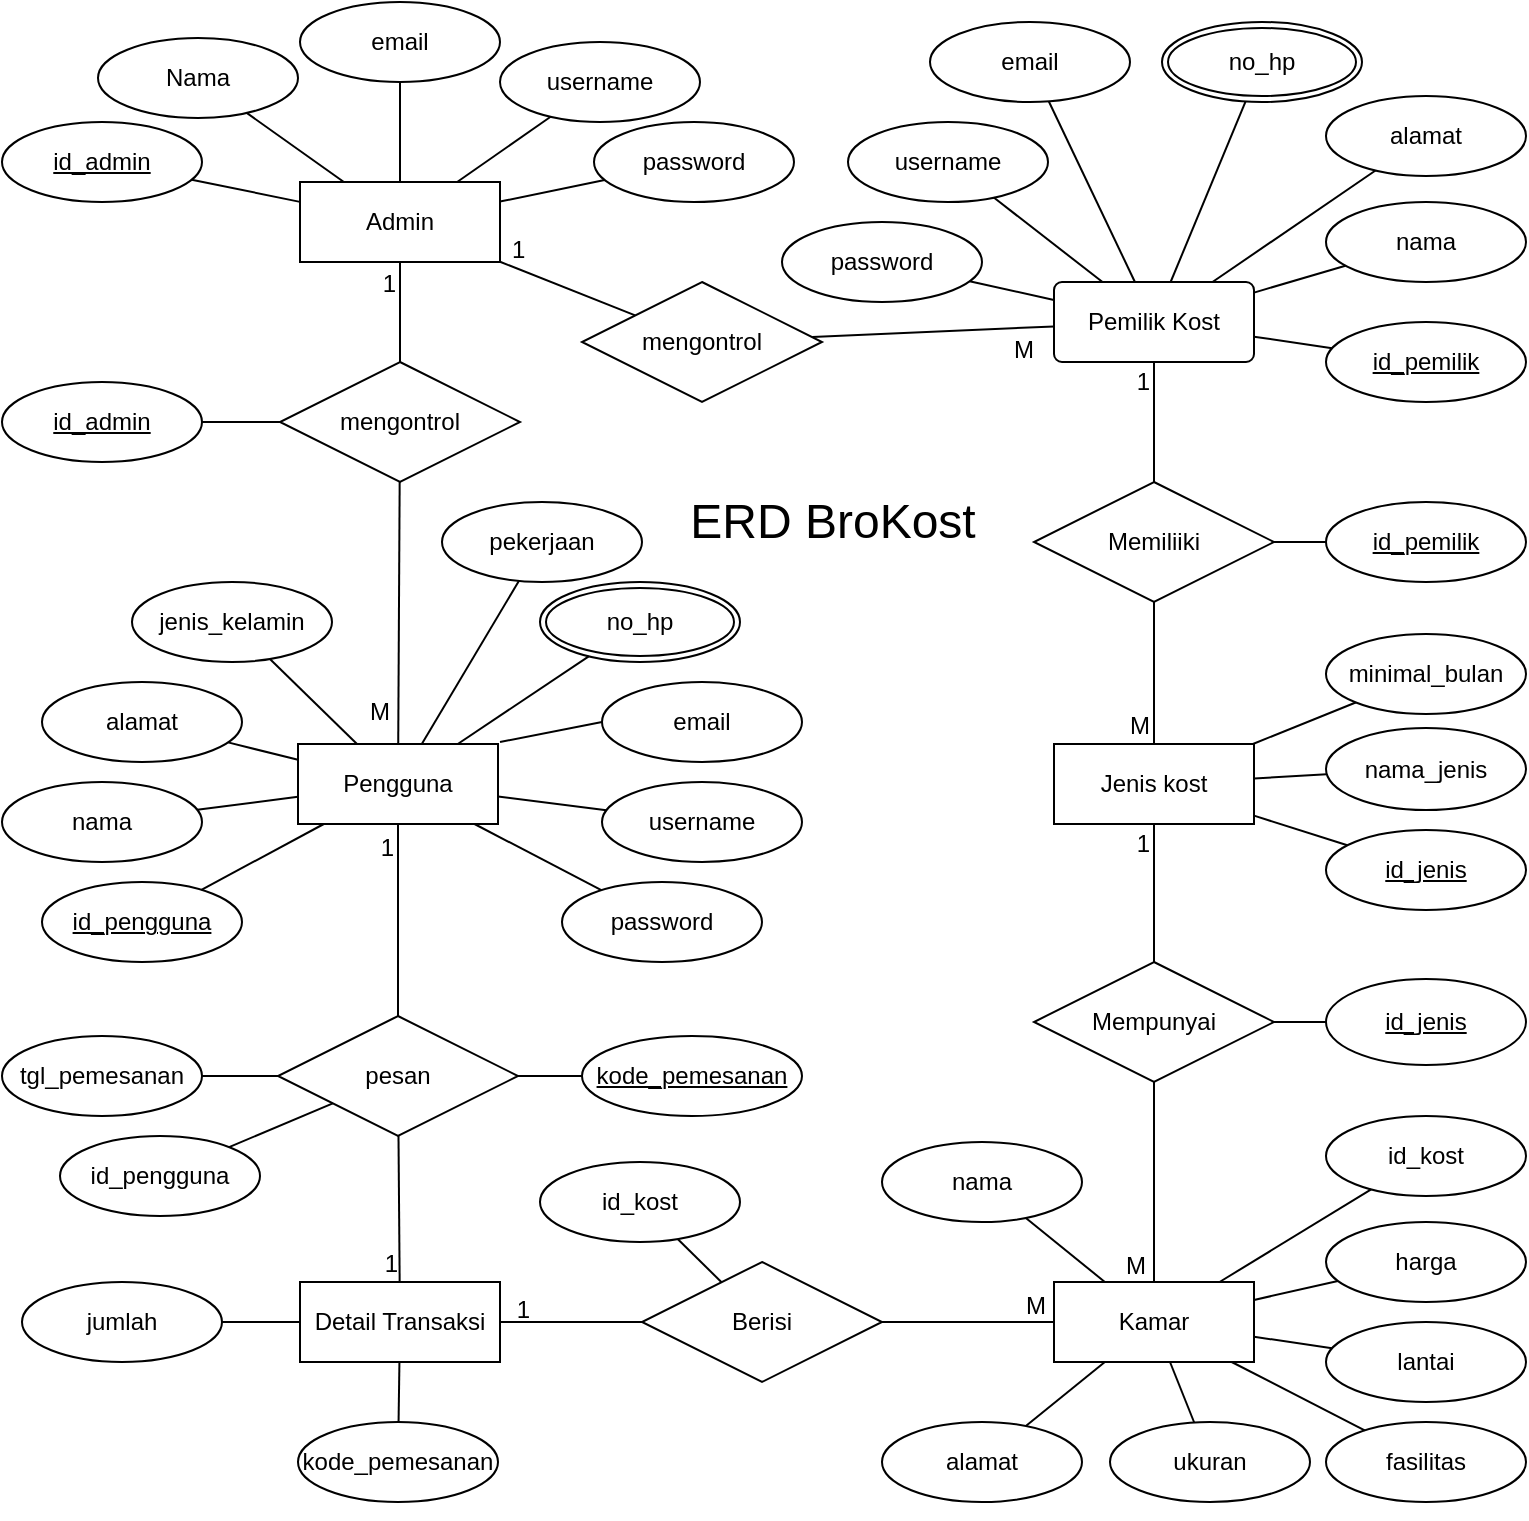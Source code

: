 <mxfile version="20.3.0" type="device"><diagram id="-MyYMbVHNeCAYbCsxuNs" name="Page-1"><mxGraphModel dx="1109" dy="553" grid="1" gridSize="10" guides="1" tooltips="1" connect="1" arrows="1" fold="1" page="1" pageScale="1" pageWidth="850" pageHeight="1100" math="0" shadow="0"><root><mxCell id="0"/><mxCell id="1" parent="0"/><mxCell id="AfaPT_QojZw0KNTJxXuv-1" value="Pengguna" style="whiteSpace=wrap;html=1;align=center;" parent="1" vertex="1"><mxGeometry x="208" y="381" width="100" height="40" as="geometry"/></mxCell><mxCell id="AfaPT_QojZw0KNTJxXuv-2" value="&lt;u&gt;id_pengguna&lt;/u&gt;" style="ellipse;whiteSpace=wrap;html=1;align=center;" parent="1" vertex="1"><mxGeometry x="80" y="450" width="100" height="40" as="geometry"/></mxCell><mxCell id="AfaPT_QojZw0KNTJxXuv-3" value="&lt;span&gt;nama&lt;/span&gt;" style="ellipse;whiteSpace=wrap;html=1;align=center;strokeColor=default;fontStyle=0" parent="1" vertex="1"><mxGeometry x="60" y="400" width="100" height="40" as="geometry"/></mxCell><mxCell id="AfaPT_QojZw0KNTJxXuv-4" value="&lt;span&gt;alamat&lt;/span&gt;" style="ellipse;whiteSpace=wrap;html=1;align=center;fontStyle=0" parent="1" vertex="1"><mxGeometry x="80" y="350" width="100" height="40" as="geometry"/></mxCell><mxCell id="AfaPT_QojZw0KNTJxXuv-5" value="&lt;span&gt;email&lt;/span&gt;" style="ellipse;whiteSpace=wrap;html=1;align=center;fontStyle=0" parent="1" vertex="1"><mxGeometry x="360" y="350" width="100" height="40" as="geometry"/></mxCell><mxCell id="AfaPT_QojZw0KNTJxXuv-6" value="no_hp" style="ellipse;shape=doubleEllipse;margin=3;whiteSpace=wrap;html=1;align=center;fontStyle=0" parent="1" vertex="1"><mxGeometry x="329" y="300" width="100" height="40" as="geometry"/></mxCell><mxCell id="AfaPT_QojZw0KNTJxXuv-8" value="&lt;span&gt;password&lt;/span&gt;" style="ellipse;whiteSpace=wrap;html=1;align=center;fontStyle=0" parent="1" vertex="1"><mxGeometry x="340" y="450" width="100" height="40" as="geometry"/></mxCell><mxCell id="AfaPT_QojZw0KNTJxXuv-9" value="&lt;span&gt;username&lt;/span&gt;" style="ellipse;whiteSpace=wrap;html=1;align=center;fontStyle=0" parent="1" vertex="1"><mxGeometry x="360" y="400" width="100" height="40" as="geometry"/></mxCell><mxCell id="AfaPT_QojZw0KNTJxXuv-10" value="&lt;span&gt;pekerjaan&lt;/span&gt;" style="ellipse;whiteSpace=wrap;html=1;align=center;fontStyle=0" parent="1" vertex="1"><mxGeometry x="280" y="260" width="100" height="40" as="geometry"/></mxCell><mxCell id="AfaPT_QojZw0KNTJxXuv-14" value="&lt;span&gt;jenis_kelamin&lt;/span&gt;" style="ellipse;whiteSpace=wrap;html=1;align=center;fontStyle=0" parent="1" vertex="1"><mxGeometry x="125" y="300" width="100" height="40" as="geometry"/></mxCell><mxCell id="AfaPT_QojZw0KNTJxXuv-27" value="pesan" style="shape=rhombus;perimeter=rhombusPerimeter;whiteSpace=wrap;html=1;align=center;strokeColor=default;" parent="1" vertex="1"><mxGeometry x="198" y="517" width="120" height="60" as="geometry"/></mxCell><mxCell id="AfaPT_QojZw0KNTJxXuv-29" value="Kamar" style="whiteSpace=wrap;html=1;align=center;strokeColor=default;" parent="1" vertex="1"><mxGeometry x="586" y="650" width="100" height="40" as="geometry"/></mxCell><mxCell id="AfaPT_QojZw0KNTJxXuv-34" value="Pemilik Kost" style="rounded=1;arcSize=10;whiteSpace=wrap;html=1;align=center;strokeColor=default;" parent="1" vertex="1"><mxGeometry x="586" y="150" width="100" height="40" as="geometry"/></mxCell><mxCell id="AfaPT_QojZw0KNTJxXuv-38" value="id_jenis" style="ellipse;whiteSpace=wrap;html=1;align=center;strokeColor=default;fontStyle=4" parent="1" vertex="1"><mxGeometry x="722" y="498.5" width="100" height="43" as="geometry"/></mxCell><mxCell id="AfaPT_QojZw0KNTJxXuv-39" value="fasilitas" style="ellipse;whiteSpace=wrap;html=1;align=center;strokeColor=default;" parent="1" vertex="1"><mxGeometry x="722" y="720" width="100" height="40" as="geometry"/></mxCell><mxCell id="AfaPT_QojZw0KNTJxXuv-40" value="ukuran" style="ellipse;whiteSpace=wrap;html=1;align=center;strokeColor=default;" parent="1" vertex="1"><mxGeometry x="614" y="720" width="100" height="40" as="geometry"/></mxCell><mxCell id="AfaPT_QojZw0KNTJxXuv-41" value="alamat" style="ellipse;whiteSpace=wrap;html=1;align=center;strokeColor=default;" parent="1" vertex="1"><mxGeometry x="500" y="720" width="100" height="40" as="geometry"/></mxCell><mxCell id="AfaPT_QojZw0KNTJxXuv-42" value="kode_pemesanan" style="ellipse;whiteSpace=wrap;html=1;align=center;strokeColor=default;fontStyle=4" parent="1" vertex="1"><mxGeometry x="350" y="527" width="110" height="40" as="geometry"/></mxCell><mxCell id="AfaPT_QojZw0KNTJxXuv-44" value="tgl_pemesanan" style="ellipse;whiteSpace=wrap;html=1;align=center;strokeColor=default;" parent="1" vertex="1"><mxGeometry x="60" y="527" width="100" height="40" as="geometry"/></mxCell><mxCell id="AfaPT_QojZw0KNTJxXuv-63" value="" style="endArrow=none;html=1;rounded=0;elbow=vertical;" parent="1" source="AfaPT_QojZw0KNTJxXuv-2" target="AfaPT_QojZw0KNTJxXuv-1" edge="1"><mxGeometry width="50" height="50" relative="1" as="geometry"><mxPoint x="159" y="390" as="sourcePoint"/><mxPoint x="209" y="340" as="targetPoint"/></mxGeometry></mxCell><mxCell id="AfaPT_QojZw0KNTJxXuv-64" value="" style="endArrow=none;html=1;rounded=0;elbow=vertical;" parent="1" source="AfaPT_QojZw0KNTJxXuv-3" target="AfaPT_QojZw0KNTJxXuv-1" edge="1"><mxGeometry width="50" height="50" relative="1" as="geometry"><mxPoint x="119" y="370" as="sourcePoint"/><mxPoint x="209" y="380" as="targetPoint"/></mxGeometry></mxCell><mxCell id="AfaPT_QojZw0KNTJxXuv-65" value="" style="endArrow=none;html=1;rounded=0;elbow=vertical;" parent="1" source="AfaPT_QojZw0KNTJxXuv-4" target="AfaPT_QojZw0KNTJxXuv-1" edge="1"><mxGeometry width="50" height="50" relative="1" as="geometry"><mxPoint x="149" y="360.0" as="sourcePoint"/><mxPoint x="219" y="390" as="targetPoint"/></mxGeometry></mxCell><mxCell id="AfaPT_QojZw0KNTJxXuv-66" value="" style="endArrow=none;html=1;rounded=0;elbow=vertical;" parent="1" source="AfaPT_QojZw0KNTJxXuv-14" target="AfaPT_QojZw0KNTJxXuv-1" edge="1"><mxGeometry width="50" height="50" relative="1" as="geometry"><mxPoint x="189" y="310" as="sourcePoint"/><mxPoint x="244" y="390" as="targetPoint"/></mxGeometry></mxCell><mxCell id="AfaPT_QojZw0KNTJxXuv-67" value="" style="endArrow=none;html=1;rounded=0;elbow=vertical;" parent="1" source="AfaPT_QojZw0KNTJxXuv-10" target="AfaPT_QojZw0KNTJxXuv-1" edge="1"><mxGeometry width="50" height="50" relative="1" as="geometry"><mxPoint x="196.2" y="292.44" as="sourcePoint"/><mxPoint x="264.5" y="389.68" as="targetPoint"/></mxGeometry></mxCell><mxCell id="AfaPT_QojZw0KNTJxXuv-68" value="" style="endArrow=none;html=1;rounded=0;elbow=vertical;" parent="1" source="AfaPT_QojZw0KNTJxXuv-6" target="AfaPT_QojZw0KNTJxXuv-1" edge="1"><mxGeometry width="50" height="50" relative="1" as="geometry"><mxPoint x="299" y="290.0" as="sourcePoint"/><mxPoint x="279" y="380" as="targetPoint"/></mxGeometry></mxCell><mxCell id="AfaPT_QojZw0KNTJxXuv-69" value="" style="endArrow=none;html=1;rounded=0;elbow=vertical;exitX=0;exitY=0.5;exitDx=0;exitDy=0;" parent="1" source="AfaPT_QojZw0KNTJxXuv-5" edge="1"><mxGeometry width="50" height="50" relative="1" as="geometry"><mxPoint x="353.767" y="314.191" as="sourcePoint"/><mxPoint x="309" y="380" as="targetPoint"/></mxGeometry></mxCell><mxCell id="AfaPT_QojZw0KNTJxXuv-70" value="" style="endArrow=none;html=1;rounded=0;elbow=vertical;" parent="1" source="AfaPT_QojZw0KNTJxXuv-9" target="AfaPT_QojZw0KNTJxXuv-1" edge="1"><mxGeometry width="50" height="50" relative="1" as="geometry"><mxPoint x="389" y="340.0" as="sourcePoint"/><mxPoint x="304" y="400" as="targetPoint"/></mxGeometry></mxCell><mxCell id="AfaPT_QojZw0KNTJxXuv-71" value="" style="endArrow=none;html=1;rounded=0;elbow=vertical;" parent="1" source="AfaPT_QojZw0KNTJxXuv-8" target="AfaPT_QojZw0KNTJxXuv-1" edge="1"><mxGeometry width="50" height="50" relative="1" as="geometry"><mxPoint x="409.0" y="390" as="sourcePoint"/><mxPoint x="314" y="410" as="targetPoint"/></mxGeometry></mxCell><mxCell id="AfaPT_QojZw0KNTJxXuv-72" value="" style="endArrow=none;html=1;rounded=0;elbow=vertical;" parent="1" source="AfaPT_QojZw0KNTJxXuv-27" target="AfaPT_QojZw0KNTJxXuv-42" edge="1"><mxGeometry width="50" height="50" relative="1" as="geometry"><mxPoint x="270" y="563" as="sourcePoint"/><mxPoint x="320" y="513" as="targetPoint"/></mxGeometry></mxCell><mxCell id="AfaPT_QojZw0KNTJxXuv-74" value="" style="endArrow=none;html=1;rounded=0;elbow=vertical;" parent="1" source="AfaPT_QojZw0KNTJxXuv-44" target="AfaPT_QojZw0KNTJxXuv-27" edge="1"><mxGeometry width="50" height="50" relative="1" as="geometry"><mxPoint x="330" y="563" as="sourcePoint"/><mxPoint x="360" y="563" as="targetPoint"/></mxGeometry></mxCell><mxCell id="AfaPT_QojZw0KNTJxXuv-76" value="" style="endArrow=none;html=1;rounded=0;elbow=vertical;" parent="1" source="AfaPT_QojZw0KNTJxXuv-38" target="qn0jlPr00MYkD3g2U_0U-70" edge="1"><mxGeometry width="50" height="50" relative="1" as="geometry"><mxPoint x="535" y="629" as="sourcePoint"/><mxPoint x="605" y="639" as="targetPoint"/></mxGeometry></mxCell><mxCell id="AfaPT_QojZw0KNTJxXuv-77" value="" style="endArrow=none;html=1;rounded=0;elbow=vertical;" parent="1" source="AfaPT_QojZw0KNTJxXuv-39" target="AfaPT_QojZw0KNTJxXuv-29" edge="1"><mxGeometry width="50" height="50" relative="1" as="geometry"><mxPoint x="545" y="709" as="sourcePoint"/><mxPoint x="605" y="649" as="targetPoint"/></mxGeometry></mxCell><mxCell id="AfaPT_QojZw0KNTJxXuv-78" value="" style="endArrow=none;html=1;rounded=0;elbow=vertical;" parent="1" source="AfaPT_QojZw0KNTJxXuv-40" target="AfaPT_QojZw0KNTJxXuv-29" edge="1"><mxGeometry width="50" height="50" relative="1" as="geometry"><mxPoint x="555" y="699.0" as="sourcePoint"/><mxPoint x="605" y="659" as="targetPoint"/></mxGeometry></mxCell><mxCell id="AfaPT_QojZw0KNTJxXuv-79" value="" style="endArrow=none;html=1;rounded=0;elbow=vertical;" parent="1" source="AfaPT_QojZw0KNTJxXuv-41" target="AfaPT_QojZw0KNTJxXuv-29" edge="1"><mxGeometry width="50" height="50" relative="1" as="geometry"><mxPoint x="655" y="719.0" as="sourcePoint"/><mxPoint x="655" y="659" as="targetPoint"/></mxGeometry></mxCell><mxCell id="AfaPT_QojZw0KNTJxXuv-82" value="lantai" style="ellipse;whiteSpace=wrap;html=1;align=center;strokeColor=default;" parent="1" vertex="1"><mxGeometry x="722" y="670" width="100" height="40" as="geometry"/></mxCell><mxCell id="AfaPT_QojZw0KNTJxXuv-83" value="" style="endArrow=none;html=1;rounded=0;elbow=vertical;" parent="1" source="AfaPT_QojZw0KNTJxXuv-82" target="AfaPT_QojZw0KNTJxXuv-29" edge="1"><mxGeometry width="50" height="50" relative="1" as="geometry"><mxPoint x="705" y="749" as="sourcePoint"/><mxPoint x="685" y="649" as="targetPoint"/></mxGeometry></mxCell><mxCell id="AfaPT_QojZw0KNTJxXuv-86" value="harga" style="ellipse;whiteSpace=wrap;html=1;align=center;strokeColor=default;" parent="1" vertex="1"><mxGeometry x="722" y="620" width="100" height="40" as="geometry"/></mxCell><mxCell id="AfaPT_QojZw0KNTJxXuv-87" value="" style="endArrow=none;html=1;rounded=0;elbow=vertical;" parent="1" source="AfaPT_QojZw0KNTJxXuv-86" target="AfaPT_QojZw0KNTJxXuv-29" edge="1"><mxGeometry width="50" height="50" relative="1" as="geometry"><mxPoint x="740" y="692" as="sourcePoint"/><mxPoint x="695" y="659" as="targetPoint"/></mxGeometry></mxCell><mxCell id="AfaPT_QojZw0KNTJxXuv-88" value="id_pemilik" style="ellipse;whiteSpace=wrap;html=1;align=center;strokeColor=default;fontStyle=4" parent="1" vertex="1"><mxGeometry x="722" y="260" width="100" height="40" as="geometry"/></mxCell><mxCell id="AfaPT_QojZw0KNTJxXuv-92" value="" style="endArrow=none;html=1;rounded=0;elbow=vertical;" parent="1" source="AfaPT_QojZw0KNTJxXuv-88" target="qn0jlPr00MYkD3g2U_0U-64" edge="1"><mxGeometry width="50" height="50" relative="1" as="geometry"><mxPoint x="784.645" y="692.858" as="sourcePoint"/><mxPoint x="705" y="659" as="targetPoint"/></mxGeometry></mxCell><mxCell id="AfaPT_QojZw0KNTJxXuv-103" value="nama" style="ellipse;whiteSpace=wrap;html=1;align=center;strokeColor=default;" parent="1" vertex="1"><mxGeometry x="722" y="110" width="100" height="40" as="geometry"/></mxCell><mxCell id="AfaPT_QojZw0KNTJxXuv-104" value="id_pemilik" style="ellipse;whiteSpace=wrap;html=1;align=center;fontStyle=4;strokeColor=default;" parent="1" vertex="1"><mxGeometry x="722" y="170" width="100" height="40" as="geometry"/></mxCell><mxCell id="AfaPT_QojZw0KNTJxXuv-105" value="alamat" style="ellipse;whiteSpace=wrap;html=1;align=center;strokeColor=default;" parent="1" vertex="1"><mxGeometry x="722" y="57" width="100" height="40" as="geometry"/></mxCell><mxCell id="AfaPT_QojZw0KNTJxXuv-107" value="email" style="ellipse;whiteSpace=wrap;html=1;align=center;strokeColor=default;" parent="1" vertex="1"><mxGeometry x="524" y="20" width="100" height="40" as="geometry"/></mxCell><mxCell id="AfaPT_QojZw0KNTJxXuv-108" value="username" style="ellipse;whiteSpace=wrap;html=1;align=center;strokeColor=default;" parent="1" vertex="1"><mxGeometry x="483" y="70" width="100" height="40" as="geometry"/></mxCell><mxCell id="AfaPT_QojZw0KNTJxXuv-109" value="password" style="ellipse;whiteSpace=wrap;html=1;align=center;strokeColor=default;" parent="1" vertex="1"><mxGeometry x="450" y="120" width="100" height="40" as="geometry"/></mxCell><mxCell id="AfaPT_QojZw0KNTJxXuv-110" value="no_hp" style="ellipse;shape=doubleEllipse;margin=3;whiteSpace=wrap;html=1;align=center;strokeColor=default;" parent="1" vertex="1"><mxGeometry x="640" y="20" width="100" height="40" as="geometry"/></mxCell><mxCell id="AfaPT_QojZw0KNTJxXuv-111" value="" style="endArrow=none;html=1;rounded=0;elbow=vertical;" parent="1" source="AfaPT_QojZw0KNTJxXuv-34" target="AfaPT_QojZw0KNTJxXuv-109" edge="1"><mxGeometry width="50" height="50" relative="1" as="geometry"><mxPoint x="661.005" y="6.998" as="sourcePoint"/><mxPoint x="591" y="-30" as="targetPoint"/></mxGeometry></mxCell><mxCell id="AfaPT_QojZw0KNTJxXuv-112" value="" style="endArrow=none;html=1;rounded=0;elbow=vertical;" parent="1" source="AfaPT_QojZw0KNTJxXuv-34" target="AfaPT_QojZw0KNTJxXuv-108" edge="1"><mxGeometry width="50" height="50" relative="1" as="geometry"><mxPoint x="633" y="40.5" as="sourcePoint"/><mxPoint x="594" y="-40" as="targetPoint"/></mxGeometry></mxCell><mxCell id="AfaPT_QojZw0KNTJxXuv-113" value="" style="endArrow=none;html=1;rounded=0;elbow=vertical;" parent="1" source="AfaPT_QojZw0KNTJxXuv-34" target="AfaPT_QojZw0KNTJxXuv-107" edge="1"><mxGeometry width="50" height="50" relative="1" as="geometry"><mxPoint x="661" y="20" as="sourcePoint"/><mxPoint x="675.645" y="-15.858" as="targetPoint"/></mxGeometry></mxCell><mxCell id="AfaPT_QojZw0KNTJxXuv-115" value="" style="endArrow=none;html=1;rounded=0;elbow=vertical;" parent="1" source="AfaPT_QojZw0KNTJxXuv-34" target="AfaPT_QojZw0KNTJxXuv-110" edge="1"><mxGeometry width="50" height="50" relative="1" as="geometry"><mxPoint x="661" y="30" as="sourcePoint"/><mxPoint x="721" y="10" as="targetPoint"/></mxGeometry></mxCell><mxCell id="AfaPT_QojZw0KNTJxXuv-116" value="" style="endArrow=none;html=1;rounded=0;elbow=vertical;" parent="1" source="AfaPT_QojZw0KNTJxXuv-34" target="AfaPT_QojZw0KNTJxXuv-105" edge="1"><mxGeometry width="50" height="50" relative="1" as="geometry"><mxPoint x="671" y="50" as="sourcePoint"/><mxPoint x="734" y="50" as="targetPoint"/></mxGeometry></mxCell><mxCell id="AfaPT_QojZw0KNTJxXuv-117" value="" style="endArrow=none;html=1;rounded=0;elbow=vertical;" parent="1" source="AfaPT_QojZw0KNTJxXuv-34" target="AfaPT_QojZw0KNTJxXuv-103" edge="1"><mxGeometry width="50" height="50" relative="1" as="geometry"><mxPoint x="714" y="110" as="sourcePoint"/><mxPoint x="720" y="96" as="targetPoint"/></mxGeometry></mxCell><mxCell id="AfaPT_QojZw0KNTJxXuv-118" value="" style="endArrow=none;html=1;rounded=0;elbow=vertical;" parent="1" source="AfaPT_QojZw0KNTJxXuv-34" target="AfaPT_QojZw0KNTJxXuv-104" edge="1"><mxGeometry width="50" height="50" relative="1" as="geometry"><mxPoint x="641" y="70" as="sourcePoint"/><mxPoint x="764" y="50" as="targetPoint"/></mxGeometry></mxCell><mxCell id="fyHKj-TkFIo7tzx8mmDH-1" value="nama" style="ellipse;whiteSpace=wrap;html=1;align=center;strokeColor=default;" parent="1" vertex="1"><mxGeometry x="500" y="580" width="100" height="40" as="geometry"/></mxCell><mxCell id="fyHKj-TkFIo7tzx8mmDH-2" value="" style="endArrow=none;html=1;rounded=0;elbow=vertical;" parent="1" source="fyHKj-TkFIo7tzx8mmDH-1" target="AfaPT_QojZw0KNTJxXuv-29" edge="1"><mxGeometry width="50" height="50" relative="1" as="geometry"><mxPoint x="535" y="626" as="sourcePoint"/><mxPoint x="605" y="639" as="targetPoint"/></mxGeometry></mxCell><mxCell id="xwLEyRQy_xuyGTmd89iv-18" value="id_jenis" style="ellipse;whiteSpace=wrap;html=1;align=center;fontStyle=4;" parent="1" vertex="1"><mxGeometry x="722" y="424" width="100" height="40" as="geometry"/></mxCell><mxCell id="xwLEyRQy_xuyGTmd89iv-25" value="nama_jenis" style="ellipse;whiteSpace=wrap;html=1;align=center;" parent="1" vertex="1"><mxGeometry x="722" y="373" width="100" height="41" as="geometry"/></mxCell><mxCell id="xwLEyRQy_xuyGTmd89iv-28" value="" style="endArrow=none;html=1;rounded=0;elbow=vertical;" parent="1" source="xwLEyRQy_xuyGTmd89iv-18" target="qn0jlPr00MYkD3g2U_0U-41" edge="1"><mxGeometry width="50" height="50" relative="1" as="geometry"><mxPoint x="524" y="235" as="sourcePoint"/><mxPoint x="557" y="440" as="targetPoint"/></mxGeometry></mxCell><mxCell id="xwLEyRQy_xuyGTmd89iv-29" value="" style="endArrow=none;html=1;rounded=0;elbow=vertical;" parent="1" source="xwLEyRQy_xuyGTmd89iv-25" target="qn0jlPr00MYkD3g2U_0U-41" edge="1"><mxGeometry width="50" height="50" relative="1" as="geometry"><mxPoint x="561.645" y="495.858" as="sourcePoint"/><mxPoint x="587" y="425" as="targetPoint"/></mxGeometry></mxCell><mxCell id="xwLEyRQy_xuyGTmd89iv-34" value="id_pengguna" style="ellipse;whiteSpace=wrap;html=1;align=center;strokeColor=default;" parent="1" vertex="1"><mxGeometry x="89" y="577" width="100" height="40" as="geometry"/></mxCell><mxCell id="xwLEyRQy_xuyGTmd89iv-44" value="kode_pemesanan" style="ellipse;whiteSpace=wrap;html=1;align=center;" parent="1" vertex="1"><mxGeometry x="208" y="720" width="100" height="40" as="geometry"/></mxCell><mxCell id="xwLEyRQy_xuyGTmd89iv-45" value="id_kost" style="ellipse;whiteSpace=wrap;html=1;align=center;" parent="1" vertex="1"><mxGeometry x="722" y="567" width="100" height="40" as="geometry"/></mxCell><mxCell id="xwLEyRQy_xuyGTmd89iv-46" value="jumlah" style="ellipse;whiteSpace=wrap;html=1;align=center;" parent="1" vertex="1"><mxGeometry x="70" y="650" width="100" height="40" as="geometry"/></mxCell><mxCell id="xwLEyRQy_xuyGTmd89iv-47" value="" style="endArrow=none;html=1;rounded=0;" parent="1" source="xwLEyRQy_xuyGTmd89iv-46" target="qn0jlPr00MYkD3g2U_0U-43" edge="1"><mxGeometry relative="1" as="geometry"><mxPoint x="306" y="660.5" as="sourcePoint"/><mxPoint x="260" y="661" as="targetPoint"/></mxGeometry></mxCell><mxCell id="xwLEyRQy_xuyGTmd89iv-48" value="" style="endArrow=none;html=1;rounded=0;" parent="1" source="qn0jlPr00MYkD3g2U_0U-43" target="xwLEyRQy_xuyGTmd89iv-44" edge="1"><mxGeometry relative="1" as="geometry"><mxPoint x="240" y="611" as="sourcePoint"/><mxPoint x="466" y="660.5" as="targetPoint"/></mxGeometry></mxCell><mxCell id="xwLEyRQy_xuyGTmd89iv-49" value="" style="endArrow=none;html=1;rounded=0;" parent="1" source="AfaPT_QojZw0KNTJxXuv-29" target="xwLEyRQy_xuyGTmd89iv-45" edge="1"><mxGeometry relative="1" as="geometry"><mxPoint x="227.584" y="677.822" as="sourcePoint"/><mxPoint x="477" y="647.5" as="targetPoint"/></mxGeometry></mxCell><mxCell id="xwLEyRQy_xuyGTmd89iv-80" value="M" style="text;strokeColor=none;fillColor=none;spacingLeft=4;spacingRight=4;overflow=hidden;rotatable=0;points=[[0,0.5],[1,0.5]];portConstraint=eastwest;fontSize=12;" parent="1" vertex="1"><mxGeometry x="238" y="351" width="40" height="30" as="geometry"/></mxCell><mxCell id="xwLEyRQy_xuyGTmd89iv-92" value="minimal_bulan" style="ellipse;whiteSpace=wrap;html=1;align=center;" parent="1" vertex="1"><mxGeometry x="722" y="326" width="100" height="40" as="geometry"/></mxCell><mxCell id="xwLEyRQy_xuyGTmd89iv-93" value="" style="endArrow=none;html=1;rounded=0;elbow=vertical;" parent="1" source="xwLEyRQy_xuyGTmd89iv-92" target="qn0jlPr00MYkD3g2U_0U-41" edge="1"><mxGeometry width="50" height="50" relative="1" as="geometry"><mxPoint x="611.645" y="476.858" as="sourcePoint"/><mxPoint x="527" y="455" as="targetPoint"/></mxGeometry></mxCell><mxCell id="qn0jlPr00MYkD3g2U_0U-1" value="Admin" style="whiteSpace=wrap;html=1;align=center;" parent="1" vertex="1"><mxGeometry x="209" y="100" width="100" height="40" as="geometry"/></mxCell><mxCell id="qn0jlPr00MYkD3g2U_0U-2" value="Nama" style="ellipse;whiteSpace=wrap;html=1;align=center;" parent="1" vertex="1"><mxGeometry x="108" y="28" width="100" height="40" as="geometry"/></mxCell><mxCell id="qn0jlPr00MYkD3g2U_0U-3" value="email" style="ellipse;whiteSpace=wrap;html=1;align=center;" parent="1" vertex="1"><mxGeometry x="209" y="10" width="100" height="40" as="geometry"/></mxCell><mxCell id="qn0jlPr00MYkD3g2U_0U-4" value="id_admin" style="ellipse;whiteSpace=wrap;html=1;align=center;fontStyle=4;" parent="1" vertex="1"><mxGeometry x="60" y="70" width="100" height="40" as="geometry"/></mxCell><mxCell id="qn0jlPr00MYkD3g2U_0U-5" value="username" style="ellipse;whiteSpace=wrap;html=1;align=center;" parent="1" vertex="1"><mxGeometry x="309" y="30" width="100" height="40" as="geometry"/></mxCell><mxCell id="qn0jlPr00MYkD3g2U_0U-6" value="password" style="ellipse;whiteSpace=wrap;html=1;align=center;" parent="1" vertex="1"><mxGeometry x="356" y="70" width="100" height="40" as="geometry"/></mxCell><mxCell id="qn0jlPr00MYkD3g2U_0U-7" value="" style="endArrow=none;html=1;rounded=0;" parent="1" source="qn0jlPr00MYkD3g2U_0U-4" target="qn0jlPr00MYkD3g2U_0U-1" edge="1"><mxGeometry relative="1" as="geometry"><mxPoint x="120" y="140" as="sourcePoint"/><mxPoint x="280" y="140" as="targetPoint"/></mxGeometry></mxCell><mxCell id="qn0jlPr00MYkD3g2U_0U-8" value="" style="endArrow=none;html=1;rounded=0;" parent="1" source="qn0jlPr00MYkD3g2U_0U-2" target="qn0jlPr00MYkD3g2U_0U-1" edge="1"><mxGeometry relative="1" as="geometry"><mxPoint x="143.189" y="100.077" as="sourcePoint"/><mxPoint x="220" y="118.235" as="targetPoint"/></mxGeometry></mxCell><mxCell id="qn0jlPr00MYkD3g2U_0U-9" value="" style="endArrow=none;html=1;rounded=0;" parent="1" source="qn0jlPr00MYkD3g2U_0U-3" target="qn0jlPr00MYkD3g2U_0U-1" edge="1"><mxGeometry relative="1" as="geometry"><mxPoint x="240.004" y="49.999" as="sourcePoint"/><mxPoint x="298.52" y="92.45" as="targetPoint"/></mxGeometry></mxCell><mxCell id="qn0jlPr00MYkD3g2U_0U-12" value="" style="endArrow=none;html=1;rounded=0;" parent="1" source="qn0jlPr00MYkD3g2U_0U-5" target="qn0jlPr00MYkD3g2U_0U-1" edge="1"><mxGeometry relative="1" as="geometry"><mxPoint x="269" y="60" as="sourcePoint"/><mxPoint x="269.778" y="110" as="targetPoint"/></mxGeometry></mxCell><mxCell id="qn0jlPr00MYkD3g2U_0U-13" value="" style="endArrow=none;html=1;rounded=0;" parent="1" source="qn0jlPr00MYkD3g2U_0U-6" target="qn0jlPr00MYkD3g2U_0U-1" edge="1"><mxGeometry relative="1" as="geometry"><mxPoint x="344.57" y="77.45" as="sourcePoint"/><mxPoint x="298.286" y="110" as="targetPoint"/></mxGeometry></mxCell><mxCell id="qn0jlPr00MYkD3g2U_0U-15" value="mengontrol" style="shape=rhombus;perimeter=rhombusPerimeter;whiteSpace=wrap;html=1;align=center;" parent="1" vertex="1"><mxGeometry x="199" y="190" width="120" height="60" as="geometry"/></mxCell><mxCell id="qn0jlPr00MYkD3g2U_0U-19" value="" style="endArrow=none;html=1;rounded=0;" parent="1" source="qn0jlPr00MYkD3g2U_0U-15" target="AfaPT_QojZw0KNTJxXuv-1" edge="1"><mxGeometry relative="1" as="geometry"><mxPoint x="269" y="150" as="sourcePoint"/><mxPoint x="269" y="200" as="targetPoint"/></mxGeometry></mxCell><mxCell id="qn0jlPr00MYkD3g2U_0U-23" value="id_admin" style="ellipse;whiteSpace=wrap;html=1;align=center;fontStyle=4;" parent="1" vertex="1"><mxGeometry x="60" y="200" width="100" height="40" as="geometry"/></mxCell><mxCell id="qn0jlPr00MYkD3g2U_0U-24" value="" style="endArrow=none;html=1;rounded=0;" parent="1" source="qn0jlPr00MYkD3g2U_0U-23" target="qn0jlPr00MYkD3g2U_0U-15" edge="1"><mxGeometry relative="1" as="geometry"><mxPoint x="143.097" y="100.14" as="sourcePoint"/><mxPoint x="219" y="118.166" as="targetPoint"/></mxGeometry></mxCell><mxCell id="qn0jlPr00MYkD3g2U_0U-27" value="" style="endArrow=none;html=1;rounded=0;" parent="1" source="qn0jlPr00MYkD3g2U_0U-15" target="qn0jlPr00MYkD3g2U_0U-1" edge="1"><mxGeometry relative="1" as="geometry"><mxPoint x="360" y="200" as="sourcePoint"/><mxPoint x="510" y="270" as="targetPoint"/></mxGeometry></mxCell><mxCell id="qn0jlPr00MYkD3g2U_0U-28" value="1" style="resizable=0;html=1;align=right;verticalAlign=bottom;" parent="qn0jlPr00MYkD3g2U_0U-27" connectable="0" vertex="1"><mxGeometry x="1" relative="1" as="geometry"><mxPoint x="-2" y="19" as="offset"/></mxGeometry></mxCell><mxCell id="qn0jlPr00MYkD3g2U_0U-29" value="" style="endArrow=none;html=1;rounded=0;" parent="1" source="AfaPT_QojZw0KNTJxXuv-27" target="AfaPT_QojZw0KNTJxXuv-1" edge="1"><mxGeometry relative="1" as="geometry"><mxPoint x="350" y="670" as="sourcePoint"/><mxPoint x="510" y="670" as="targetPoint"/></mxGeometry></mxCell><mxCell id="qn0jlPr00MYkD3g2U_0U-30" value="1" style="resizable=0;html=1;align=right;verticalAlign=bottom;" parent="qn0jlPr00MYkD3g2U_0U-29" connectable="0" vertex="1"><mxGeometry x="1" relative="1" as="geometry"><mxPoint x="-2" y="20" as="offset"/></mxGeometry></mxCell><mxCell id="qn0jlPr00MYkD3g2U_0U-31" value="" style="endArrow=none;html=1;rounded=0;elbow=vertical;" parent="1" source="xwLEyRQy_xuyGTmd89iv-34" target="AfaPT_QojZw0KNTJxXuv-27" edge="1"><mxGeometry width="50" height="50" relative="1" as="geometry"><mxPoint x="180" y="557" as="sourcePoint"/><mxPoint x="210" y="557" as="targetPoint"/></mxGeometry></mxCell><mxCell id="qn0jlPr00MYkD3g2U_0U-41" value="Jenis kost" style="whiteSpace=wrap;html=1;align=center;" parent="1" vertex="1"><mxGeometry x="586" y="381" width="100" height="40" as="geometry"/></mxCell><mxCell id="qn0jlPr00MYkD3g2U_0U-43" value="Detail Transaksi" style="whiteSpace=wrap;html=1;align=center;" parent="1" vertex="1"><mxGeometry x="209" y="650" width="100" height="40" as="geometry"/></mxCell><mxCell id="qn0jlPr00MYkD3g2U_0U-46" value="" style="endArrow=none;html=1;rounded=0;" parent="1" source="AfaPT_QojZw0KNTJxXuv-27" target="qn0jlPr00MYkD3g2U_0U-43" edge="1"><mxGeometry relative="1" as="geometry"><mxPoint x="350" y="550" as="sourcePoint"/><mxPoint x="510" y="550" as="targetPoint"/></mxGeometry></mxCell><mxCell id="qn0jlPr00MYkD3g2U_0U-47" value="1" style="resizable=0;html=1;align=right;verticalAlign=bottom;" parent="qn0jlPr00MYkD3g2U_0U-46" connectable="0" vertex="1"><mxGeometry x="1" relative="1" as="geometry"/></mxCell><mxCell id="qn0jlPr00MYkD3g2U_0U-48" style="edgeStyle=orthogonalEdgeStyle;rounded=0;orthogonalLoop=1;jettySize=auto;html=1;exitX=0.5;exitY=1;exitDx=0;exitDy=0;" parent="1" source="AfaPT_QojZw0KNTJxXuv-41" target="AfaPT_QojZw0KNTJxXuv-41" edge="1"><mxGeometry relative="1" as="geometry"/></mxCell><mxCell id="qn0jlPr00MYkD3g2U_0U-49" value="Berisi" style="shape=rhombus;perimeter=rhombusPerimeter;whiteSpace=wrap;html=1;align=center;" parent="1" vertex="1"><mxGeometry x="380" y="640" width="120" height="60" as="geometry"/></mxCell><mxCell id="qn0jlPr00MYkD3g2U_0U-50" value="" style="endArrow=none;html=1;rounded=0;" parent="1" source="qn0jlPr00MYkD3g2U_0U-49" target="qn0jlPr00MYkD3g2U_0U-43" edge="1"><mxGeometry relative="1" as="geometry"><mxPoint x="350" y="620" as="sourcePoint"/><mxPoint x="510" y="620" as="targetPoint"/></mxGeometry></mxCell><mxCell id="qn0jlPr00MYkD3g2U_0U-51" value="1" style="resizable=0;html=1;align=right;verticalAlign=bottom;" parent="qn0jlPr00MYkD3g2U_0U-50" connectable="0" vertex="1"><mxGeometry x="1" relative="1" as="geometry"><mxPoint x="15" y="2" as="offset"/></mxGeometry></mxCell><mxCell id="qn0jlPr00MYkD3g2U_0U-53" value="id_kost" style="ellipse;whiteSpace=wrap;html=1;align=center;" parent="1" vertex="1"><mxGeometry x="329" y="590" width="100" height="40" as="geometry"/></mxCell><mxCell id="qn0jlPr00MYkD3g2U_0U-54" value="" style="endArrow=none;html=1;rounded=0;" parent="1" source="qn0jlPr00MYkD3g2U_0U-49" target="qn0jlPr00MYkD3g2U_0U-53" edge="1"><mxGeometry relative="1" as="geometry"><mxPoint x="602.143" y="700" as="sourcePoint"/><mxPoint x="539.668" y="733.901" as="targetPoint"/></mxGeometry></mxCell><mxCell id="qn0jlPr00MYkD3g2U_0U-55" value="" style="endArrow=none;html=1;rounded=0;" parent="1" source="qn0jlPr00MYkD3g2U_0U-70" target="AfaPT_QojZw0KNTJxXuv-29" edge="1"><mxGeometry relative="1" as="geometry"><mxPoint x="488" y="890" as="sourcePoint"/><mxPoint x="307" y="900" as="targetPoint"/></mxGeometry></mxCell><mxCell id="qn0jlPr00MYkD3g2U_0U-56" value="M" style="resizable=0;html=1;align=right;verticalAlign=bottom;" parent="qn0jlPr00MYkD3g2U_0U-55" connectable="0" vertex="1"><mxGeometry x="1" relative="1" as="geometry"><mxPoint x="-4" as="offset"/></mxGeometry></mxCell><mxCell id="qn0jlPr00MYkD3g2U_0U-62" style="edgeStyle=orthogonalEdgeStyle;rounded=0;orthogonalLoop=1;jettySize=auto;html=1;exitX=0.5;exitY=1;exitDx=0;exitDy=0;" parent="1" source="AfaPT_QojZw0KNTJxXuv-41" target="AfaPT_QojZw0KNTJxXuv-41" edge="1"><mxGeometry relative="1" as="geometry"/></mxCell><mxCell id="qn0jlPr00MYkD3g2U_0U-64" value="Memiliiki" style="shape=rhombus;perimeter=rhombusPerimeter;whiteSpace=wrap;html=1;align=center;" parent="1" vertex="1"><mxGeometry x="576" y="250" width="120" height="60" as="geometry"/></mxCell><mxCell id="qn0jlPr00MYkD3g2U_0U-66" value="" style="endArrow=none;html=1;rounded=0;" parent="1" source="qn0jlPr00MYkD3g2U_0U-64" target="AfaPT_QojZw0KNTJxXuv-34" edge="1"><mxGeometry relative="1" as="geometry"><mxPoint x="350" y="380" as="sourcePoint"/><mxPoint x="510" y="380" as="targetPoint"/></mxGeometry></mxCell><mxCell id="qn0jlPr00MYkD3g2U_0U-67" value="1" style="resizable=0;html=1;align=right;verticalAlign=bottom;" parent="qn0jlPr00MYkD3g2U_0U-66" connectable="0" vertex="1"><mxGeometry x="1" relative="1" as="geometry"><mxPoint x="-2" y="18" as="offset"/></mxGeometry></mxCell><mxCell id="qn0jlPr00MYkD3g2U_0U-68" value="" style="endArrow=none;html=1;rounded=0;" parent="1" source="qn0jlPr00MYkD3g2U_0U-64" target="qn0jlPr00MYkD3g2U_0U-41" edge="1"><mxGeometry relative="1" as="geometry"><mxPoint x="646" y="260" as="sourcePoint"/><mxPoint x="646" y="200" as="targetPoint"/></mxGeometry></mxCell><mxCell id="qn0jlPr00MYkD3g2U_0U-69" value="M" style="resizable=0;html=1;align=right;verticalAlign=bottom;" parent="qn0jlPr00MYkD3g2U_0U-68" connectable="0" vertex="1"><mxGeometry x="1" relative="1" as="geometry"><mxPoint x="-2" y="-1" as="offset"/></mxGeometry></mxCell><mxCell id="qn0jlPr00MYkD3g2U_0U-70" value="Mempunyai" style="shape=rhombus;perimeter=rhombusPerimeter;whiteSpace=wrap;html=1;align=center;" parent="1" vertex="1"><mxGeometry x="576" y="490" width="120" height="60" as="geometry"/></mxCell><mxCell id="qn0jlPr00MYkD3g2U_0U-71" value="" style="endArrow=none;html=1;rounded=0;" parent="1" source="qn0jlPr00MYkD3g2U_0U-70" target="qn0jlPr00MYkD3g2U_0U-41" edge="1"><mxGeometry relative="1" as="geometry"><mxPoint x="646" y="260" as="sourcePoint"/><mxPoint x="646" y="200" as="targetPoint"/></mxGeometry></mxCell><mxCell id="qn0jlPr00MYkD3g2U_0U-72" value="1" style="resizable=0;html=1;align=right;verticalAlign=bottom;" parent="qn0jlPr00MYkD3g2U_0U-71" connectable="0" vertex="1"><mxGeometry x="1" relative="1" as="geometry"><mxPoint x="-2" y="18" as="offset"/></mxGeometry></mxCell><mxCell id="qn0jlPr00MYkD3g2U_0U-73" value="" style="endArrow=none;html=1;rounded=0;" parent="1" source="qn0jlPr00MYkD3g2U_0U-49" target="AfaPT_QojZw0KNTJxXuv-29" edge="1"><mxGeometry relative="1" as="geometry"><mxPoint x="646" y="560" as="sourcePoint"/><mxPoint x="646" y="660" as="targetPoint"/></mxGeometry></mxCell><mxCell id="qn0jlPr00MYkD3g2U_0U-74" value="M" style="resizable=0;html=1;align=right;verticalAlign=bottom;" parent="qn0jlPr00MYkD3g2U_0U-73" connectable="0" vertex="1"><mxGeometry x="1" relative="1" as="geometry"><mxPoint x="-4" as="offset"/></mxGeometry></mxCell><mxCell id="qn0jlPr00MYkD3g2U_0U-75" value="&lt;font style=&quot;font-size: 24px;&quot;&gt;ERD BroKost&lt;/font&gt;" style="text;html=1;align=center;verticalAlign=middle;resizable=0;points=[];autosize=1;strokeColor=none;fillColor=none;" parent="1" vertex="1"><mxGeometry x="390" y="250" width="170" height="40" as="geometry"/></mxCell><mxCell id="OMxJ703nMPAc8EZ-p92Z-2" value="mengontrol" style="shape=rhombus;perimeter=rhombusPerimeter;whiteSpace=wrap;html=1;align=center;" vertex="1" parent="1"><mxGeometry x="350" y="150" width="120" height="60" as="geometry"/></mxCell><mxCell id="OMxJ703nMPAc8EZ-p92Z-6" value="" style="endArrow=none;html=1;rounded=0;" edge="1" parent="1" source="qn0jlPr00MYkD3g2U_0U-1" target="OMxJ703nMPAc8EZ-p92Z-2"><mxGeometry relative="1" as="geometry"><mxPoint x="350" y="100" as="sourcePoint"/><mxPoint x="510" y="100" as="targetPoint"/></mxGeometry></mxCell><mxCell id="OMxJ703nMPAc8EZ-p92Z-7" value="" style="endArrow=none;html=1;rounded=0;" edge="1" parent="1" source="OMxJ703nMPAc8EZ-p92Z-2" target="AfaPT_QojZw0KNTJxXuv-34"><mxGeometry relative="1" as="geometry"><mxPoint x="319" y="149.868" as="sourcePoint"/><mxPoint x="386.568" y="176.716" as="targetPoint"/></mxGeometry></mxCell><mxCell id="OMxJ703nMPAc8EZ-p92Z-8" value="1" style="text;strokeColor=none;fillColor=none;spacingLeft=4;spacingRight=4;overflow=hidden;rotatable=0;points=[[0,0.5],[1,0.5]];portConstraint=eastwest;fontSize=12;" vertex="1" parent="1"><mxGeometry x="309" y="120" width="40" height="30" as="geometry"/></mxCell><mxCell id="OMxJ703nMPAc8EZ-p92Z-9" value="M" style="text;strokeColor=none;fillColor=none;spacingLeft=4;spacingRight=4;overflow=hidden;rotatable=0;points=[[0,0.5],[1,0.5]];portConstraint=eastwest;fontSize=12;" vertex="1" parent="1"><mxGeometry x="560" y="170" width="40" height="30" as="geometry"/></mxCell></root></mxGraphModel></diagram></mxfile>